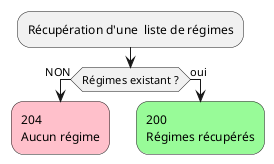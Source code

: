 @startuml diagram_activities_get_all

:Récupération d'une  liste de régimes;
if(Régimes existant ?)then (NON)
#Pink:204
Aucun régime;
kill
else(oui)
#palegreen:200
Régimes récupérés;
kill
endif


@enduml